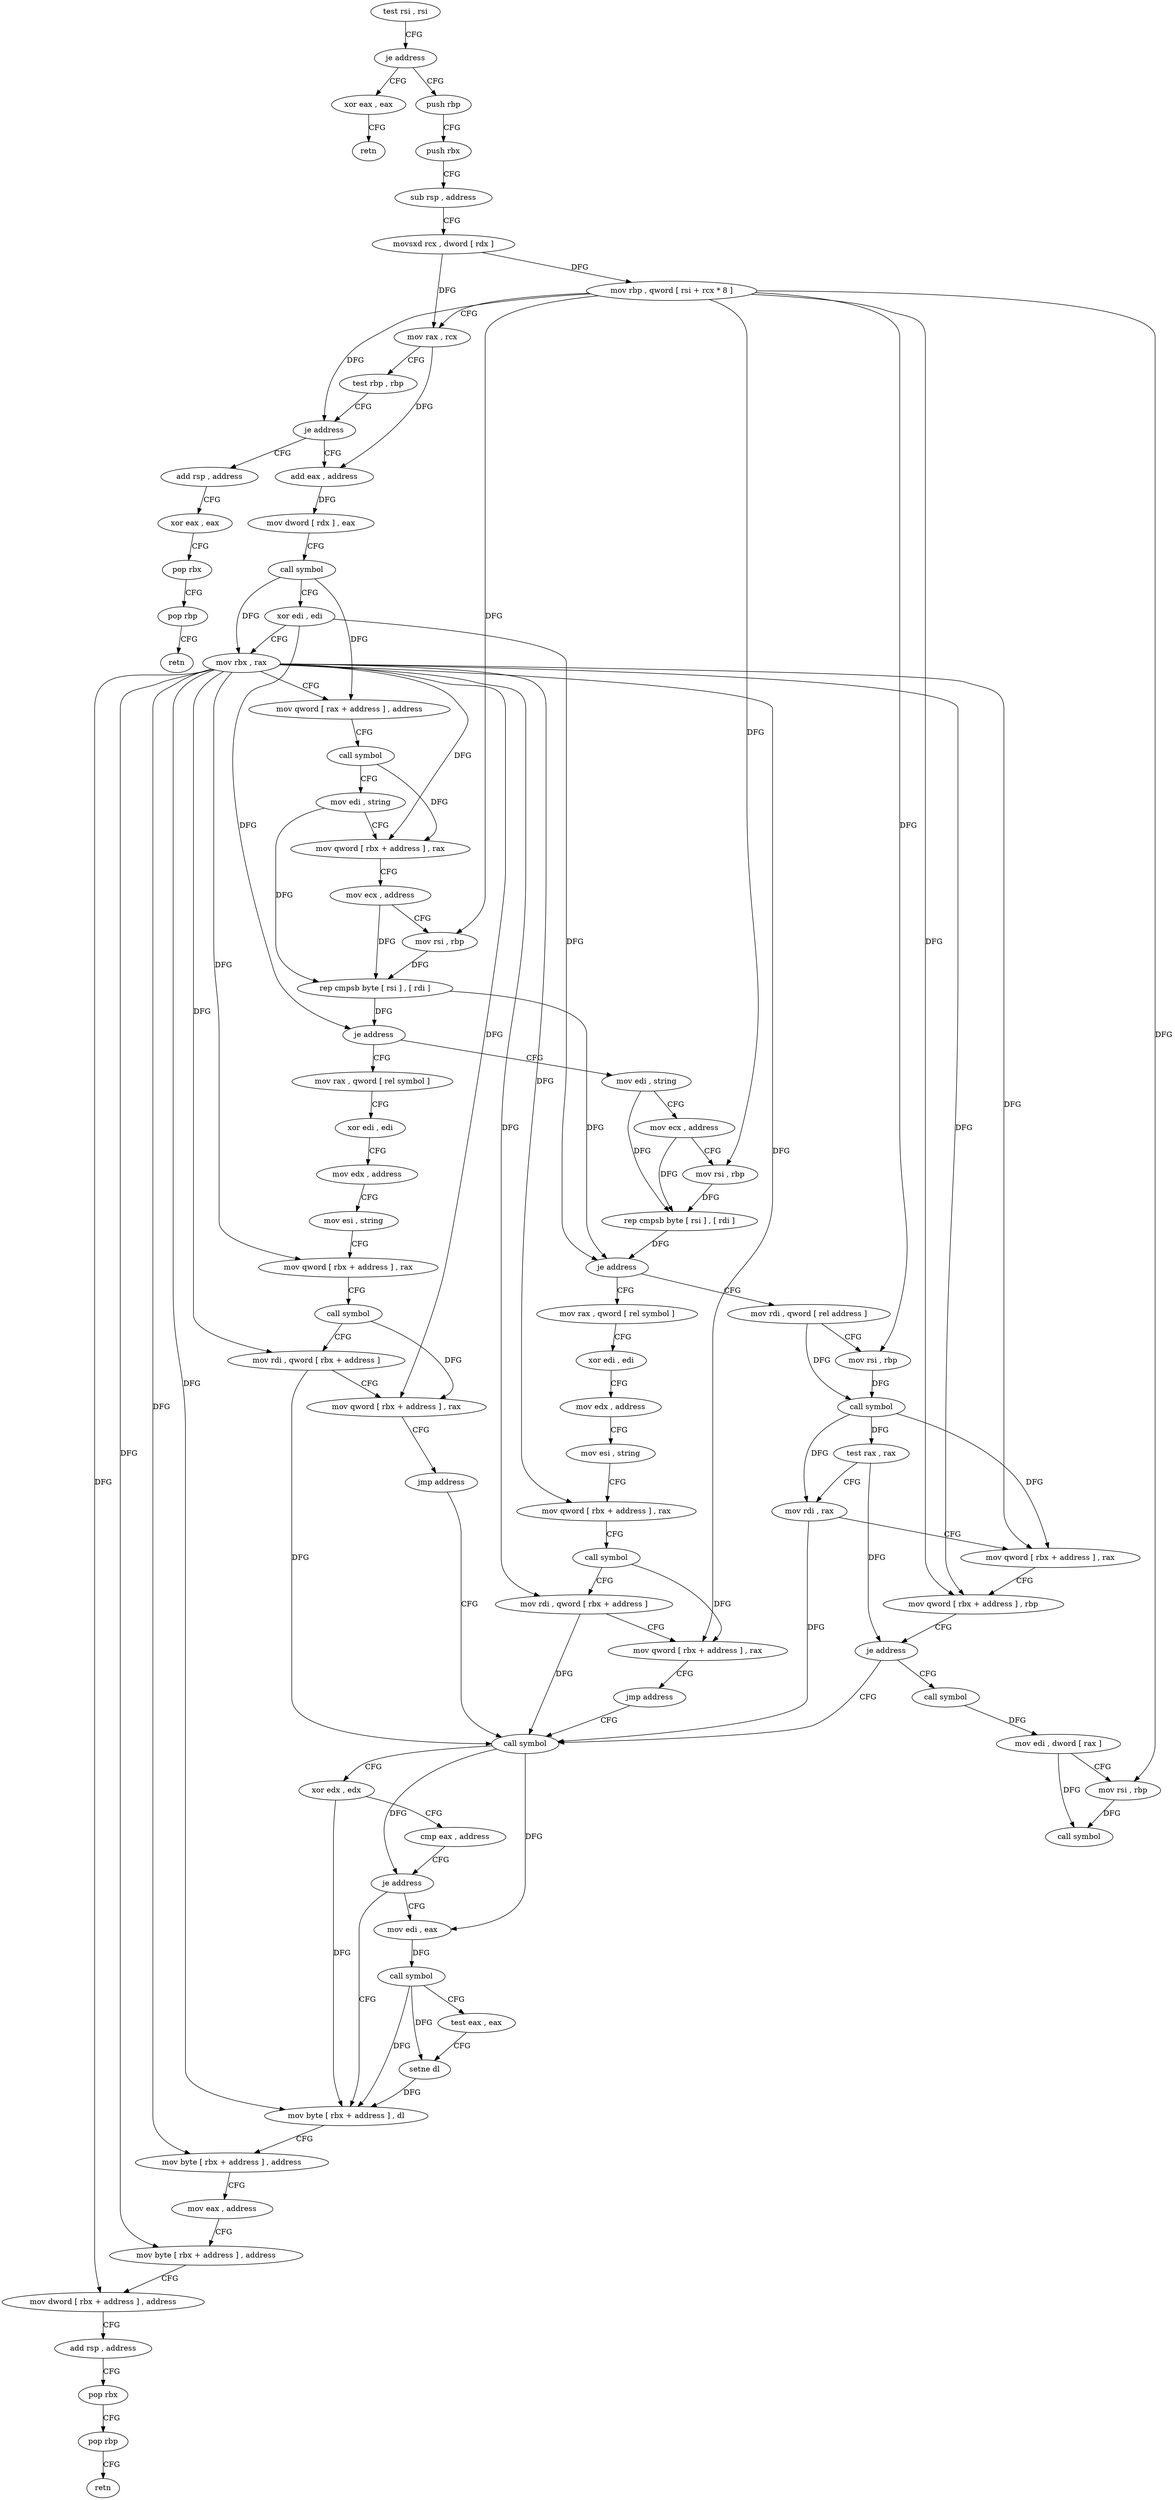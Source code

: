digraph "func" {
"4280208" [label = "test rsi , rsi" ]
"4280211" [label = "je address" ]
"4280448" [label = "xor eax , eax" ]
"4280217" [label = "push rbp" ]
"4280450" [label = "retn" ]
"4280218" [label = "push rbx" ]
"4280219" [label = "sub rsp , address" ]
"4280223" [label = "movsxd rcx , dword [ rdx ]" ]
"4280226" [label = "mov rbp , qword [ rsi + rcx * 8 ]" ]
"4280230" [label = "mov rax , rcx" ]
"4280233" [label = "test rbp , rbp" ]
"4280236" [label = "je address" ]
"4280456" [label = "add rsp , address" ]
"4280242" [label = "add eax , address" ]
"4280460" [label = "xor eax , eax" ]
"4280462" [label = "pop rbx" ]
"4280463" [label = "pop rbp" ]
"4280464" [label = "retn" ]
"4280245" [label = "mov dword [ rdx ] , eax" ]
"4280247" [label = "call symbol" ]
"4280252" [label = "xor edi , edi" ]
"4280254" [label = "mov rbx , rax" ]
"4280257" [label = "mov qword [ rax + address ] , address" ]
"4280265" [label = "call symbol" ]
"4280270" [label = "mov edi , string" ]
"4280275" [label = "mov qword [ rbx + address ] , rax" ]
"4280279" [label = "mov ecx , address" ]
"4280284" [label = "mov rsi , rbp" ]
"4280287" [label = "rep cmpsb byte [ rsi ] , [ rdi ]" ]
"4280289" [label = "je address" ]
"4280472" [label = "mov rax , qword [ rel symbol ]" ]
"4280295" [label = "mov edi , string" ]
"4280479" [label = "xor edi , edi" ]
"4280481" [label = "mov edx , address" ]
"4280486" [label = "mov esi , string" ]
"4280491" [label = "mov qword [ rbx + address ] , rax" ]
"4280495" [label = "call symbol" ]
"4280500" [label = "mov rdi , qword [ rbx + address ]" ]
"4280504" [label = "mov qword [ rbx + address ] , rax" ]
"4280508" [label = "jmp address" ]
"4280347" [label = "call symbol" ]
"4280300" [label = "mov ecx , address" ]
"4280305" [label = "mov rsi , rbp" ]
"4280308" [label = "rep cmpsb byte [ rsi ] , [ rdi ]" ]
"4280310" [label = "je address" ]
"4280408" [label = "mov rax , qword [ rel symbol ]" ]
"4280312" [label = "mov rdi , qword [ rel address ]" ]
"4280352" [label = "xor edx , edx" ]
"4280354" [label = "cmp eax , address" ]
"4280357" [label = "je address" ]
"4280371" [label = "mov byte [ rbx + address ] , dl" ]
"4280359" [label = "mov edi , eax" ]
"4280415" [label = "xor edi , edi" ]
"4280417" [label = "mov edx , address" ]
"4280422" [label = "mov esi , string" ]
"4280427" [label = "mov qword [ rbx + address ] , rax" ]
"4280431" [label = "call symbol" ]
"4280436" [label = "mov rdi , qword [ rbx + address ]" ]
"4280440" [label = "mov qword [ rbx + address ] , rax" ]
"4280444" [label = "jmp address" ]
"4280319" [label = "mov rsi , rbp" ]
"4280322" [label = "call symbol" ]
"4280327" [label = "test rax , rax" ]
"4280330" [label = "mov rdi , rax" ]
"4280333" [label = "mov qword [ rbx + address ] , rax" ]
"4280337" [label = "mov qword [ rbx + address ] , rbp" ]
"4280341" [label = "je address" ]
"4280513" [label = "call symbol" ]
"4280374" [label = "mov byte [ rbx + address ] , address" ]
"4280378" [label = "mov eax , address" ]
"4280383" [label = "mov byte [ rbx + address ] , address" ]
"4280387" [label = "mov dword [ rbx + address ] , address" ]
"4280394" [label = "add rsp , address" ]
"4280398" [label = "pop rbx" ]
"4280399" [label = "pop rbp" ]
"4280400" [label = "retn" ]
"4280361" [label = "call symbol" ]
"4280366" [label = "test eax , eax" ]
"4280368" [label = "setne dl" ]
"4280518" [label = "mov edi , dword [ rax ]" ]
"4280520" [label = "mov rsi , rbp" ]
"4280523" [label = "call symbol" ]
"4280208" -> "4280211" [ label = "CFG" ]
"4280211" -> "4280448" [ label = "CFG" ]
"4280211" -> "4280217" [ label = "CFG" ]
"4280448" -> "4280450" [ label = "CFG" ]
"4280217" -> "4280218" [ label = "CFG" ]
"4280218" -> "4280219" [ label = "CFG" ]
"4280219" -> "4280223" [ label = "CFG" ]
"4280223" -> "4280226" [ label = "DFG" ]
"4280223" -> "4280230" [ label = "DFG" ]
"4280226" -> "4280230" [ label = "CFG" ]
"4280226" -> "4280236" [ label = "DFG" ]
"4280226" -> "4280284" [ label = "DFG" ]
"4280226" -> "4280305" [ label = "DFG" ]
"4280226" -> "4280319" [ label = "DFG" ]
"4280226" -> "4280337" [ label = "DFG" ]
"4280226" -> "4280520" [ label = "DFG" ]
"4280230" -> "4280233" [ label = "CFG" ]
"4280230" -> "4280242" [ label = "DFG" ]
"4280233" -> "4280236" [ label = "CFG" ]
"4280236" -> "4280456" [ label = "CFG" ]
"4280236" -> "4280242" [ label = "CFG" ]
"4280456" -> "4280460" [ label = "CFG" ]
"4280242" -> "4280245" [ label = "DFG" ]
"4280460" -> "4280462" [ label = "CFG" ]
"4280462" -> "4280463" [ label = "CFG" ]
"4280463" -> "4280464" [ label = "CFG" ]
"4280245" -> "4280247" [ label = "CFG" ]
"4280247" -> "4280252" [ label = "CFG" ]
"4280247" -> "4280254" [ label = "DFG" ]
"4280247" -> "4280257" [ label = "DFG" ]
"4280252" -> "4280254" [ label = "CFG" ]
"4280252" -> "4280289" [ label = "DFG" ]
"4280252" -> "4280310" [ label = "DFG" ]
"4280254" -> "4280257" [ label = "CFG" ]
"4280254" -> "4280275" [ label = "DFG" ]
"4280254" -> "4280491" [ label = "DFG" ]
"4280254" -> "4280500" [ label = "DFG" ]
"4280254" -> "4280504" [ label = "DFG" ]
"4280254" -> "4280371" [ label = "DFG" ]
"4280254" -> "4280374" [ label = "DFG" ]
"4280254" -> "4280383" [ label = "DFG" ]
"4280254" -> "4280387" [ label = "DFG" ]
"4280254" -> "4280427" [ label = "DFG" ]
"4280254" -> "4280436" [ label = "DFG" ]
"4280254" -> "4280440" [ label = "DFG" ]
"4280254" -> "4280333" [ label = "DFG" ]
"4280254" -> "4280337" [ label = "DFG" ]
"4280257" -> "4280265" [ label = "CFG" ]
"4280265" -> "4280270" [ label = "CFG" ]
"4280265" -> "4280275" [ label = "DFG" ]
"4280270" -> "4280275" [ label = "CFG" ]
"4280270" -> "4280287" [ label = "DFG" ]
"4280275" -> "4280279" [ label = "CFG" ]
"4280279" -> "4280284" [ label = "CFG" ]
"4280279" -> "4280287" [ label = "DFG" ]
"4280284" -> "4280287" [ label = "DFG" ]
"4280287" -> "4280289" [ label = "DFG" ]
"4280287" -> "4280310" [ label = "DFG" ]
"4280289" -> "4280472" [ label = "CFG" ]
"4280289" -> "4280295" [ label = "CFG" ]
"4280472" -> "4280479" [ label = "CFG" ]
"4280295" -> "4280300" [ label = "CFG" ]
"4280295" -> "4280308" [ label = "DFG" ]
"4280479" -> "4280481" [ label = "CFG" ]
"4280481" -> "4280486" [ label = "CFG" ]
"4280486" -> "4280491" [ label = "CFG" ]
"4280491" -> "4280495" [ label = "CFG" ]
"4280495" -> "4280500" [ label = "CFG" ]
"4280495" -> "4280504" [ label = "DFG" ]
"4280500" -> "4280504" [ label = "CFG" ]
"4280500" -> "4280347" [ label = "DFG" ]
"4280504" -> "4280508" [ label = "CFG" ]
"4280508" -> "4280347" [ label = "CFG" ]
"4280347" -> "4280352" [ label = "CFG" ]
"4280347" -> "4280357" [ label = "DFG" ]
"4280347" -> "4280359" [ label = "DFG" ]
"4280300" -> "4280305" [ label = "CFG" ]
"4280300" -> "4280308" [ label = "DFG" ]
"4280305" -> "4280308" [ label = "DFG" ]
"4280308" -> "4280310" [ label = "DFG" ]
"4280310" -> "4280408" [ label = "CFG" ]
"4280310" -> "4280312" [ label = "CFG" ]
"4280408" -> "4280415" [ label = "CFG" ]
"4280312" -> "4280319" [ label = "CFG" ]
"4280312" -> "4280322" [ label = "DFG" ]
"4280352" -> "4280354" [ label = "CFG" ]
"4280352" -> "4280371" [ label = "DFG" ]
"4280354" -> "4280357" [ label = "CFG" ]
"4280357" -> "4280371" [ label = "CFG" ]
"4280357" -> "4280359" [ label = "CFG" ]
"4280371" -> "4280374" [ label = "CFG" ]
"4280359" -> "4280361" [ label = "DFG" ]
"4280415" -> "4280417" [ label = "CFG" ]
"4280417" -> "4280422" [ label = "CFG" ]
"4280422" -> "4280427" [ label = "CFG" ]
"4280427" -> "4280431" [ label = "CFG" ]
"4280431" -> "4280436" [ label = "CFG" ]
"4280431" -> "4280440" [ label = "DFG" ]
"4280436" -> "4280440" [ label = "CFG" ]
"4280436" -> "4280347" [ label = "DFG" ]
"4280440" -> "4280444" [ label = "CFG" ]
"4280444" -> "4280347" [ label = "CFG" ]
"4280319" -> "4280322" [ label = "DFG" ]
"4280322" -> "4280327" [ label = "DFG" ]
"4280322" -> "4280330" [ label = "DFG" ]
"4280322" -> "4280333" [ label = "DFG" ]
"4280327" -> "4280330" [ label = "CFG" ]
"4280327" -> "4280341" [ label = "DFG" ]
"4280330" -> "4280333" [ label = "CFG" ]
"4280330" -> "4280347" [ label = "DFG" ]
"4280333" -> "4280337" [ label = "CFG" ]
"4280337" -> "4280341" [ label = "CFG" ]
"4280341" -> "4280513" [ label = "CFG" ]
"4280341" -> "4280347" [ label = "CFG" ]
"4280513" -> "4280518" [ label = "DFG" ]
"4280374" -> "4280378" [ label = "CFG" ]
"4280378" -> "4280383" [ label = "CFG" ]
"4280383" -> "4280387" [ label = "CFG" ]
"4280387" -> "4280394" [ label = "CFG" ]
"4280394" -> "4280398" [ label = "CFG" ]
"4280398" -> "4280399" [ label = "CFG" ]
"4280399" -> "4280400" [ label = "CFG" ]
"4280361" -> "4280366" [ label = "CFG" ]
"4280361" -> "4280371" [ label = "DFG" ]
"4280361" -> "4280368" [ label = "DFG" ]
"4280366" -> "4280368" [ label = "CFG" ]
"4280368" -> "4280371" [ label = "DFG" ]
"4280518" -> "4280520" [ label = "CFG" ]
"4280518" -> "4280523" [ label = "DFG" ]
"4280520" -> "4280523" [ label = "DFG" ]
}
